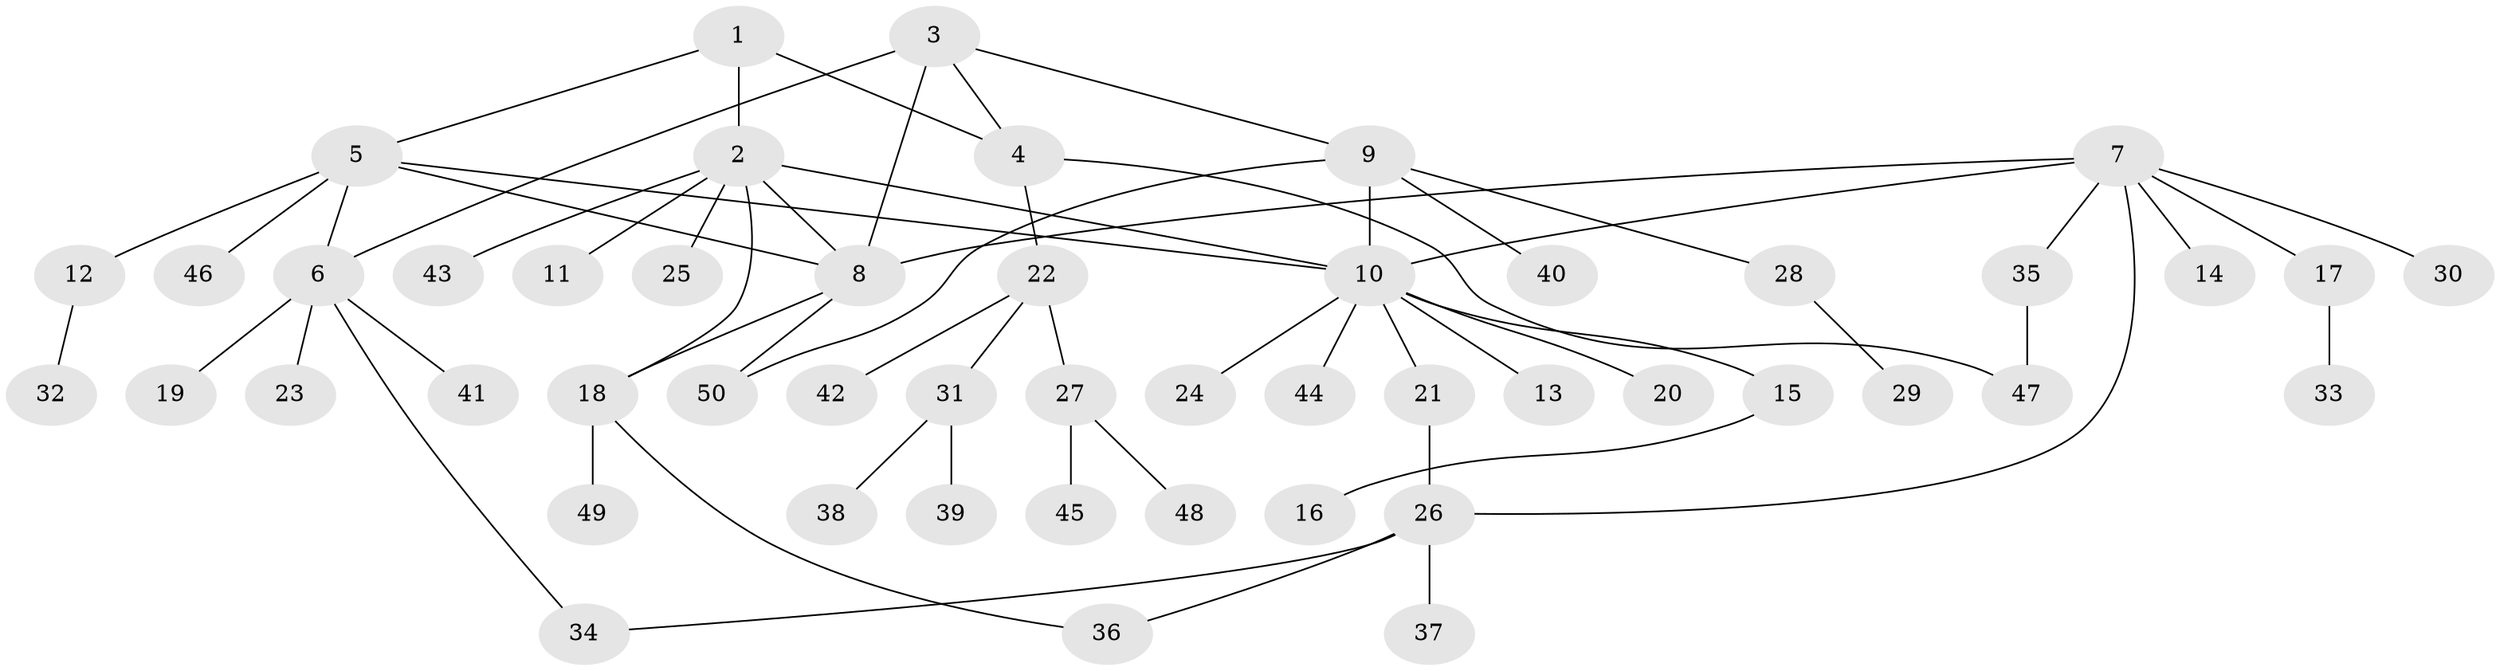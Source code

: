 // coarse degree distribution, {1: 0.6666666666666666, 7: 0.06666666666666667, 3: 0.06666666666666667, 2: 0.13333333333333333, 8: 0.06666666666666667}
// Generated by graph-tools (version 1.1) at 2025/57/03/04/25 21:57:40]
// undirected, 50 vertices, 61 edges
graph export_dot {
graph [start="1"]
  node [color=gray90,style=filled];
  1;
  2;
  3;
  4;
  5;
  6;
  7;
  8;
  9;
  10;
  11;
  12;
  13;
  14;
  15;
  16;
  17;
  18;
  19;
  20;
  21;
  22;
  23;
  24;
  25;
  26;
  27;
  28;
  29;
  30;
  31;
  32;
  33;
  34;
  35;
  36;
  37;
  38;
  39;
  40;
  41;
  42;
  43;
  44;
  45;
  46;
  47;
  48;
  49;
  50;
  1 -- 2;
  1 -- 4;
  1 -- 5;
  2 -- 8;
  2 -- 10;
  2 -- 11;
  2 -- 18;
  2 -- 25;
  2 -- 43;
  3 -- 4;
  3 -- 6;
  3 -- 8;
  3 -- 9;
  4 -- 22;
  4 -- 47;
  5 -- 6;
  5 -- 8;
  5 -- 10;
  5 -- 12;
  5 -- 46;
  6 -- 19;
  6 -- 23;
  6 -- 34;
  6 -- 41;
  7 -- 8;
  7 -- 10;
  7 -- 14;
  7 -- 17;
  7 -- 26;
  7 -- 30;
  7 -- 35;
  8 -- 18;
  8 -- 50;
  9 -- 10;
  9 -- 28;
  9 -- 40;
  9 -- 50;
  10 -- 13;
  10 -- 15;
  10 -- 20;
  10 -- 21;
  10 -- 24;
  10 -- 44;
  12 -- 32;
  15 -- 16;
  17 -- 33;
  18 -- 36;
  18 -- 49;
  21 -- 26;
  22 -- 27;
  22 -- 31;
  22 -- 42;
  26 -- 34;
  26 -- 36;
  26 -- 37;
  27 -- 45;
  27 -- 48;
  28 -- 29;
  31 -- 38;
  31 -- 39;
  35 -- 47;
}
